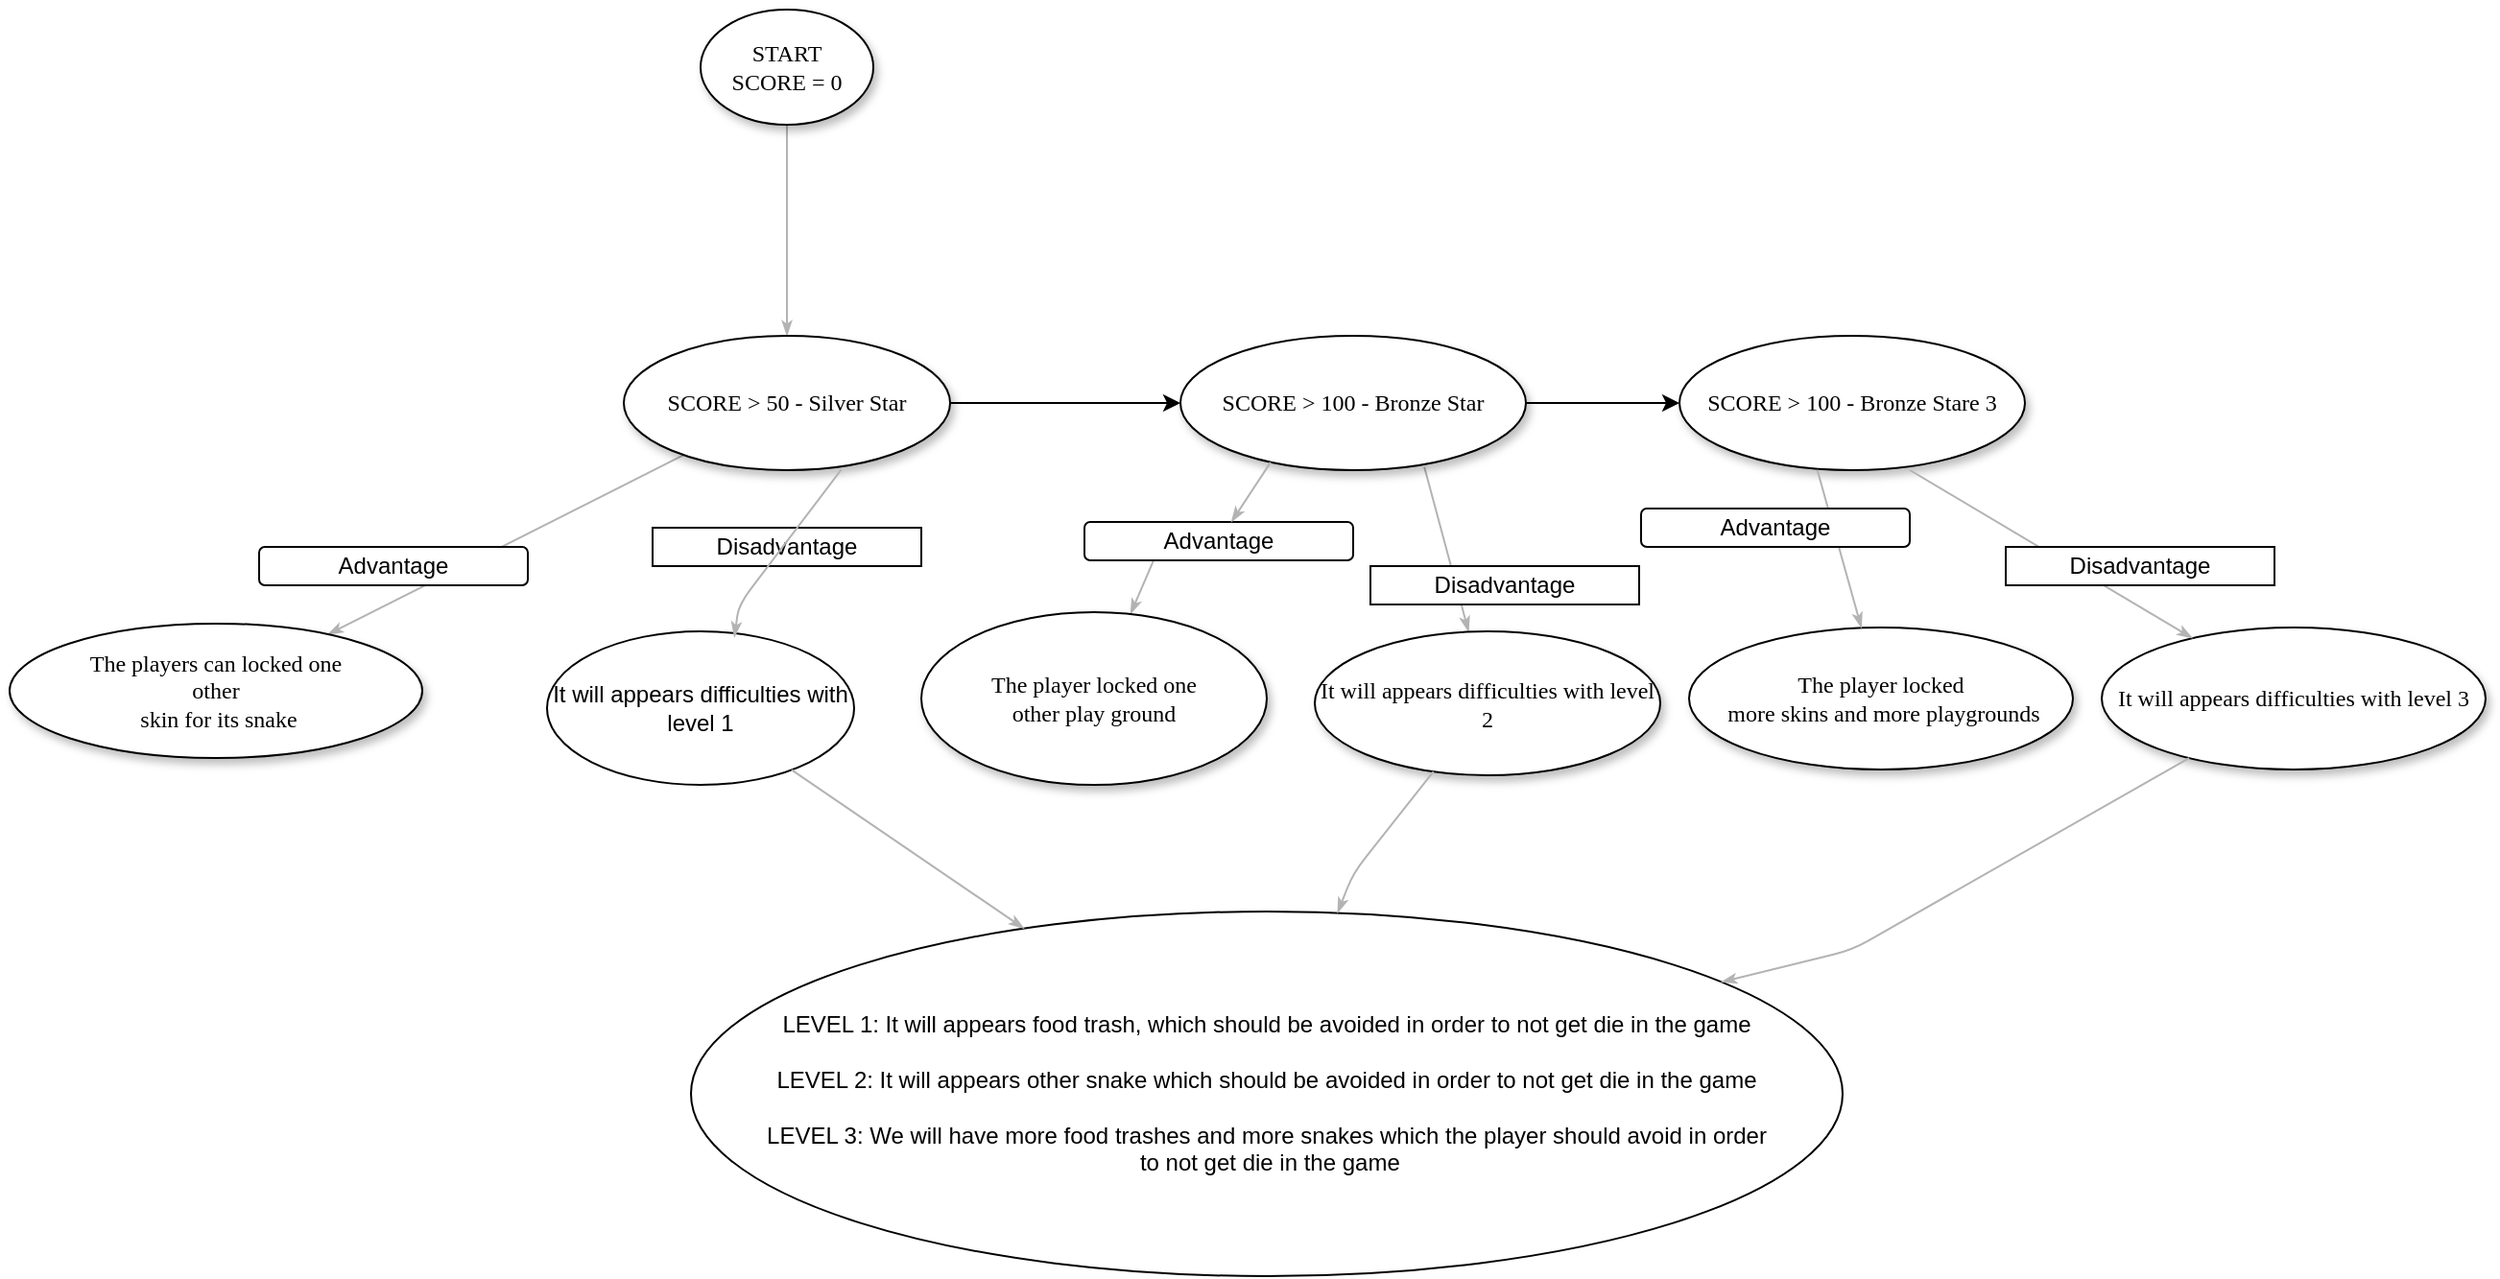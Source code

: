 <mxfile version="10.6.0" type="device"><diagram name="Page-1" id="42789a77-a242-8287-6e28-9cd8cfd52e62"><mxGraphModel dx="2180" dy="727" grid="1" gridSize="10" guides="1" tooltips="1" connect="1" arrows="1" fold="1" page="1" pageScale="1" pageWidth="1100" pageHeight="850" background="#ffffff" math="0" shadow="0"><root><mxCell id="0"/><mxCell id="1" parent="0"/><mxCell id="1ea317790d2ca983-13" value="" style="edgeStyle=none;rounded=1;html=1;labelBackgroundColor=none;startArrow=none;startFill=0;startSize=5;endArrow=classicThin;endFill=1;endSize=5;jettySize=auto;orthogonalLoop=1;strokeColor=#B3B3B3;strokeWidth=1;fontFamily=Verdana;fontSize=12;fontColor=#000000;" parent="1" source="1ea317790d2ca983-1" target="1ea317790d2ca983-9" edge="1"><mxGeometry relative="1" as="geometry"/></mxCell><mxCell id="1ea317790d2ca983-1" value="START&lt;br&gt;SCORE = 0&lt;br&gt;" style="ellipse;whiteSpace=wrap;html=1;rounded=0;shadow=1;comic=0;labelBackgroundColor=none;strokeColor=#000000;strokeWidth=1;fillColor=#FFFFFF;fontFamily=Verdana;fontSize=12;fontColor=#000000;align=center;" parent="1" vertex="1"><mxGeometry x="200" y="20" width="90" height="60" as="geometry"/></mxCell><mxCell id="1ea317790d2ca983-21" value="" style="edgeStyle=none;rounded=1;html=1;labelBackgroundColor=none;startArrow=none;startFill=0;startSize=5;endArrow=classicThin;endFill=1;endSize=5;jettySize=auto;orthogonalLoop=1;strokeColor=#B3B3B3;strokeWidth=1;fontFamily=Verdana;fontSize=12;fontColor=#000000;exitX=0.261;exitY=0.942;exitDx=0;exitDy=0;exitPerimeter=0;" parent="1" source="QQDATSoqjV_RfnO40XI_-41" target="1ea317790d2ca983-7" edge="1"><mxGeometry x="-0.961" y="50" relative="1" as="geometry"><mxPoint x="491.077" y="239.936" as="sourcePoint"/><mxPoint as="offset"/></mxGeometry></mxCell><mxCell id="1ea317790d2ca983-22" value="" style="edgeStyle=none;rounded=1;html=1;labelBackgroundColor=none;startArrow=none;startFill=0;startSize=5;endArrow=classicThin;endFill=1;endSize=5;jettySize=auto;orthogonalLoop=1;strokeColor=#B3B3B3;strokeWidth=1;fontFamily=Verdana;fontSize=12;fontColor=#000000;exitX=0.706;exitY=0.976;exitDx=0;exitDy=0;exitPerimeter=0;" parent="1" source="QQDATSoqjV_RfnO40XI_-9" target="1ea317790d2ca983-6" edge="1"><mxGeometry relative="1" as="geometry"><mxPoint x="522.557" y="236.636" as="sourcePoint"/></mxGeometry></mxCell><mxCell id="1ea317790d2ca983-6" value="&lt;span&gt;It will appears difficulties with level 2&lt;/span&gt;" style="ellipse;whiteSpace=wrap;html=1;rounded=0;shadow=1;comic=0;labelBackgroundColor=none;strokeColor=#000000;strokeWidth=1;fillColor=#FFFFFF;fontFamily=Verdana;fontSize=12;fontColor=#000000;align=center;" parent="1" vertex="1"><mxGeometry x="520" y="344" width="180" height="75" as="geometry"/></mxCell><mxCell id="1ea317790d2ca983-7" value="The player locked one &lt;br&gt;other play ground" style="ellipse;whiteSpace=wrap;html=1;rounded=0;shadow=1;comic=0;labelBackgroundColor=none;strokeColor=#000000;strokeWidth=1;fillColor=#FFFFFF;fontFamily=Verdana;fontSize=12;fontColor=#000000;align=center;" parent="1" vertex="1"><mxGeometry x="315" y="334" width="180" height="90" as="geometry"/></mxCell><mxCell id="1ea317790d2ca983-19" value="" style="edgeStyle=none;rounded=1;html=1;labelBackgroundColor=none;startArrow=none;startFill=0;startSize=5;endArrow=classicThin;endFill=1;endSize=5;jettySize=auto;orthogonalLoop=1;strokeColor=#B3B3B3;strokeWidth=1;fontFamily=Verdana;fontSize=12;fontColor=#000000;" parent="1" source="1ea317790d2ca983-9" target="1ea317790d2ca983-10" edge="1"><mxGeometry relative="1" as="geometry"/></mxCell><mxCell id="QQDATSoqjV_RfnO40XI_-10" value="" style="edgeStyle=orthogonalEdgeStyle;rounded=0;orthogonalLoop=1;jettySize=auto;html=1;" edge="1" parent="1" source="1ea317790d2ca983-9" target="QQDATSoqjV_RfnO40XI_-9"><mxGeometry relative="1" as="geometry"/></mxCell><mxCell id="1ea317790d2ca983-9" value="SCORE &amp;gt; 50 - Silver Star&lt;br&gt;" style="ellipse;whiteSpace=wrap;html=1;rounded=0;shadow=1;comic=0;labelBackgroundColor=none;strokeColor=#000000;strokeWidth=1;fillColor=#FFFFFF;fontFamily=Verdana;fontSize=12;fontColor=#000000;align=center;" parent="1" vertex="1"><mxGeometry x="160" y="190" width="170" height="70" as="geometry"/></mxCell><mxCell id="QQDATSoqjV_RfnO40XI_-21" value="" style="edgeStyle=orthogonalEdgeStyle;rounded=0;orthogonalLoop=1;jettySize=auto;html=1;" edge="1" parent="1" source="QQDATSoqjV_RfnO40XI_-9" target="QQDATSoqjV_RfnO40XI_-20"><mxGeometry relative="1" as="geometry"/></mxCell><mxCell id="QQDATSoqjV_RfnO40XI_-9" value="SCORE &amp;gt; 100 - Bronze Star" style="ellipse;whiteSpace=wrap;html=1;rounded=0;shadow=1;comic=0;labelBackgroundColor=none;strokeColor=#000000;strokeWidth=1;fillColor=#FFFFFF;fontFamily=Verdana;fontSize=12;fontColor=#000000;align=center;" vertex="1" parent="1"><mxGeometry x="450" y="190" width="180" height="70" as="geometry"/></mxCell><mxCell id="QQDATSoqjV_RfnO40XI_-20" value="&lt;span&gt;SCORE &amp;gt; 100 - Bronze Stare 3&lt;/span&gt;" style="ellipse;whiteSpace=wrap;html=1;rounded=0;shadow=1;comic=0;labelBackgroundColor=none;strokeColor=#000000;strokeWidth=1;fillColor=#FFFFFF;fontFamily=Verdana;fontSize=12;fontColor=#000000;align=center;" vertex="1" parent="1"><mxGeometry x="710" y="190" width="180" height="70" as="geometry"/></mxCell><mxCell id="QQDATSoqjV_RfnO40XI_-22" value="The player locked&lt;br&gt;&amp;nbsp;more skins and more playgrounds" style="ellipse;whiteSpace=wrap;html=1;rounded=0;shadow=1;comic=0;labelBackgroundColor=none;strokeColor=#000000;strokeWidth=1;fillColor=#FFFFFF;fontFamily=Verdana;fontSize=12;fontColor=#000000;align=center;" vertex="1" parent="1"><mxGeometry x="715" y="342" width="200" height="74" as="geometry"/></mxCell><mxCell id="1ea317790d2ca983-10" value="&lt;span&gt;The players can locked one&lt;br&gt;other&lt;br&gt;&amp;nbsp;skin for its snake&lt;br&gt;&lt;/span&gt;" style="ellipse;whiteSpace=wrap;html=1;rounded=0;shadow=1;comic=0;labelBackgroundColor=none;strokeColor=#000000;strokeWidth=1;fillColor=#FFFFFF;fontFamily=Verdana;fontSize=12;fontColor=#000000;align=center;" parent="1" vertex="1"><mxGeometry x="-160" y="340" width="215" height="70" as="geometry"/></mxCell><mxCell id="QQDATSoqjV_RfnO40XI_-12" value="It will appears difficulties with level 1" style="ellipse;whiteSpace=wrap;html=1;" vertex="1" parent="1"><mxGeometry x="120" y="344" width="160" height="80" as="geometry"/></mxCell><mxCell id="QQDATSoqjV_RfnO40XI_-15" value="Advantage" style="rounded=1;whiteSpace=wrap;html=1;" vertex="1" parent="1"><mxGeometry x="-30" y="300" width="140" height="20" as="geometry"/></mxCell><mxCell id="QQDATSoqjV_RfnO40XI_-16" value="Disadvantage&lt;br&gt;" style="rounded=1;whiteSpace=wrap;html=1;arcSize=0;" vertex="1" parent="1"><mxGeometry x="175" y="290" width="140" height="20" as="geometry"/></mxCell><mxCell id="QQDATSoqjV_RfnO40XI_-28" value="It will appears difficulties with level 3" style="ellipse;whiteSpace=wrap;html=1;rounded=0;shadow=1;comic=0;labelBackgroundColor=none;strokeColor=#000000;strokeWidth=1;fillColor=#FFFFFF;fontFamily=Verdana;fontSize=12;fontColor=#000000;align=center;" vertex="1" parent="1"><mxGeometry x="930" y="342" width="200" height="74" as="geometry"/></mxCell><mxCell id="QQDATSoqjV_RfnO40XI_-35" value="" style="edgeStyle=none;rounded=1;html=1;labelBackgroundColor=none;startArrow=none;startFill=0;startSize=5;endArrow=classicThin;endFill=1;endSize=5;jettySize=auto;orthogonalLoop=1;strokeColor=#B3B3B3;strokeWidth=1;fontFamily=Verdana;fontSize=12;fontColor=#000000;exitX=0.667;exitY=1;exitDx=0;exitDy=0;exitPerimeter=0;" edge="1" parent="1" source="QQDATSoqjV_RfnO40XI_-20" target="QQDATSoqjV_RfnO40XI_-28"><mxGeometry relative="1" as="geometry"><mxPoint x="587.571" y="268.429" as="sourcePoint"/><mxPoint x="610.461" y="354.211" as="targetPoint"/></mxGeometry></mxCell><mxCell id="QQDATSoqjV_RfnO40XI_-38" value="" style="edgeStyle=none;rounded=1;html=1;labelBackgroundColor=none;startArrow=none;startFill=0;startSize=5;endArrow=classicThin;endFill=1;endSize=5;jettySize=auto;orthogonalLoop=1;strokeColor=#B3B3B3;strokeWidth=1;fontFamily=Verdana;fontSize=12;fontColor=#000000;exitX=0.399;exitY=0.998;exitDx=0;exitDy=0;exitPerimeter=0;" edge="1" parent="1" source="QQDATSoqjV_RfnO40XI_-20" target="QQDATSoqjV_RfnO40XI_-22"><mxGeometry relative="1" as="geometry"><mxPoint x="587.571" y="268.429" as="sourcePoint"/><mxPoint x="610.461" y="354.211" as="targetPoint"/></mxGeometry></mxCell><mxCell id="QQDATSoqjV_RfnO40XI_-40" value="" style="edgeStyle=none;rounded=1;html=1;labelBackgroundColor=none;startArrow=none;startFill=0;startSize=5;endArrow=classicThin;endFill=1;endSize=5;jettySize=auto;orthogonalLoop=1;strokeColor=#B3B3B3;strokeWidth=1;fontFamily=Verdana;fontSize=12;fontColor=#000000;exitX=0.666;exitY=0.998;exitDx=0;exitDy=0;exitPerimeter=0;entryX=0.61;entryY=0.038;entryDx=0;entryDy=0;entryPerimeter=0;" edge="1" parent="1" source="1ea317790d2ca983-9" target="QQDATSoqjV_RfnO40XI_-12"><mxGeometry relative="1" as="geometry"><mxPoint x="587.571" y="268.429" as="sourcePoint"/><mxPoint x="610.461" y="354.211" as="targetPoint"/><Array as="points"><mxPoint x="220" y="330"/></Array></mxGeometry></mxCell><mxCell id="QQDATSoqjV_RfnO40XI_-41" value="Advantage" style="rounded=1;whiteSpace=wrap;html=1;" vertex="1" parent="1"><mxGeometry x="400" y="287" width="140" height="20" as="geometry"/></mxCell><mxCell id="QQDATSoqjV_RfnO40XI_-42" value="" style="edgeStyle=none;rounded=1;html=1;labelBackgroundColor=none;startArrow=none;startFill=0;startSize=5;endArrow=classicThin;endFill=1;endSize=5;jettySize=auto;orthogonalLoop=1;strokeColor=#B3B3B3;strokeWidth=1;fontFamily=Verdana;fontSize=12;fontColor=#000000;exitX=0.261;exitY=0.942;exitDx=0;exitDy=0;exitPerimeter=0;" edge="1" parent="1" source="QQDATSoqjV_RfnO40XI_-9" target="QQDATSoqjV_RfnO40XI_-41"><mxGeometry x="-0.961" y="50" relative="1" as="geometry"><mxPoint x="497.571" y="255.571" as="sourcePoint"/><mxPoint x="436.386" y="336.825" as="targetPoint"/><mxPoint as="offset"/></mxGeometry></mxCell><mxCell id="QQDATSoqjV_RfnO40XI_-43" value="Advantage" style="rounded=1;whiteSpace=wrap;html=1;" vertex="1" parent="1"><mxGeometry x="690" y="280" width="140" height="20" as="geometry"/></mxCell><mxCell id="QQDATSoqjV_RfnO40XI_-44" value="Disadvantage&lt;br&gt;" style="rounded=1;whiteSpace=wrap;html=1;arcSize=0;" vertex="1" parent="1"><mxGeometry x="549" y="310" width="140" height="20" as="geometry"/></mxCell><mxCell id="QQDATSoqjV_RfnO40XI_-45" value="Disadvantage&lt;br&gt;" style="rounded=1;whiteSpace=wrap;html=1;arcSize=0;" vertex="1" parent="1"><mxGeometry x="880" y="300" width="140" height="20" as="geometry"/></mxCell><mxCell id="QQDATSoqjV_RfnO40XI_-47" value="LEVEL 1: It will appears food trash, which should be avoided in order to not get die in the game&lt;br&gt;&lt;br&gt;LEVEL 2: It will appears other snake which should be avoided in order to not get die in the game&lt;br&gt;&lt;br&gt;LEVEL 3: We will have more food trashes and more snakes which the player should avoid in order&lt;br&gt;&amp;nbsp;to not get die in the game" style="ellipse;whiteSpace=wrap;html=1;" vertex="1" parent="1"><mxGeometry x="195" y="490" width="600" height="190" as="geometry"/></mxCell><mxCell id="QQDATSoqjV_RfnO40XI_-48" value="" style="edgeStyle=none;rounded=1;html=1;labelBackgroundColor=none;startArrow=none;startFill=0;startSize=5;endArrow=classicThin;endFill=1;endSize=5;jettySize=auto;orthogonalLoop=1;strokeColor=#B3B3B3;strokeWidth=1;fontFamily=Verdana;fontSize=12;fontColor=#000000;" edge="1" parent="1" source="QQDATSoqjV_RfnO40XI_-12" target="QQDATSoqjV_RfnO40XI_-47"><mxGeometry relative="1" as="geometry"><mxPoint x="282.941" y="270.059" as="sourcePoint"/><mxPoint x="227.647" y="357.118" as="targetPoint"/><Array as="points"/></mxGeometry></mxCell><mxCell id="QQDATSoqjV_RfnO40XI_-49" value="" style="edgeStyle=none;rounded=1;html=1;labelBackgroundColor=none;startArrow=none;startFill=0;startSize=5;endArrow=classicThin;endFill=1;endSize=5;jettySize=auto;orthogonalLoop=1;strokeColor=#B3B3B3;strokeWidth=1;fontFamily=Verdana;fontSize=12;fontColor=#000000;" edge="1" parent="1" source="1ea317790d2ca983-6" target="QQDATSoqjV_RfnO40XI_-47"><mxGeometry relative="1" as="geometry"><mxPoint x="257.467" y="426.198" as="sourcePoint"/><mxPoint x="378.353" y="508.88" as="targetPoint"/><Array as="points"><mxPoint x="540" y="470"/></Array></mxGeometry></mxCell><mxCell id="QQDATSoqjV_RfnO40XI_-50" value="" style="edgeStyle=none;rounded=1;html=1;labelBackgroundColor=none;startArrow=none;startFill=0;startSize=5;endArrow=classicThin;endFill=1;endSize=5;jettySize=auto;orthogonalLoop=1;strokeColor=#B3B3B3;strokeWidth=1;fontFamily=Verdana;fontSize=12;fontColor=#000000;" edge="1" parent="1" source="QQDATSoqjV_RfnO40XI_-28" target="QQDATSoqjV_RfnO40XI_-47"><mxGeometry relative="1" as="geometry"><mxPoint x="591.967" y="427.135" as="sourcePoint"/><mxPoint x="541.933" y="500.723" as="targetPoint"/><Array as="points"><mxPoint x="800" y="510"/></Array></mxGeometry></mxCell></root></mxGraphModel></diagram></mxfile>